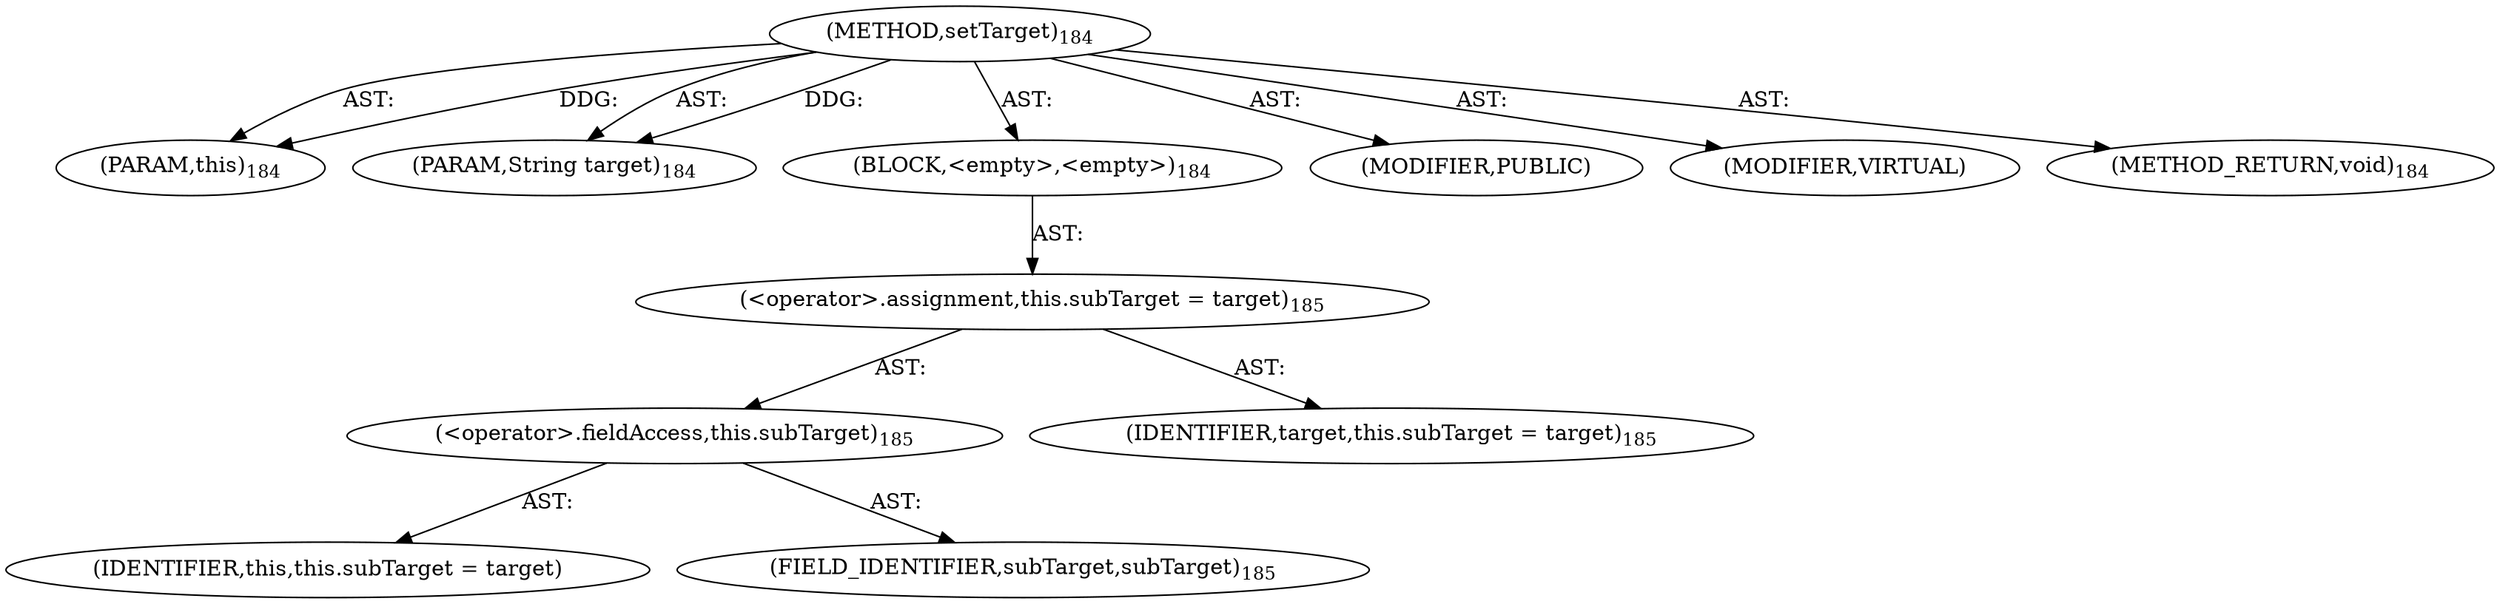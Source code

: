 digraph "setTarget" {  
"111669149703" [label = <(METHOD,setTarget)<SUB>184</SUB>> ]
"115964117003" [label = <(PARAM,this)<SUB>184</SUB>> ]
"115964117004" [label = <(PARAM,String target)<SUB>184</SUB>> ]
"25769803789" [label = <(BLOCK,&lt;empty&gt;,&lt;empty&gt;)<SUB>184</SUB>> ]
"30064771132" [label = <(&lt;operator&gt;.assignment,this.subTarget = target)<SUB>185</SUB>> ]
"30064771133" [label = <(&lt;operator&gt;.fieldAccess,this.subTarget)<SUB>185</SUB>> ]
"68719476776" [label = <(IDENTIFIER,this,this.subTarget = target)> ]
"55834574871" [label = <(FIELD_IDENTIFIER,subTarget,subTarget)<SUB>185</SUB>> ]
"68719476777" [label = <(IDENTIFIER,target,this.subTarget = target)<SUB>185</SUB>> ]
"133143986194" [label = <(MODIFIER,PUBLIC)> ]
"133143986195" [label = <(MODIFIER,VIRTUAL)> ]
"128849018887" [label = <(METHOD_RETURN,void)<SUB>184</SUB>> ]
  "111669149703" -> "115964117003"  [ label = "AST: "] 
  "111669149703" -> "115964117004"  [ label = "AST: "] 
  "111669149703" -> "25769803789"  [ label = "AST: "] 
  "111669149703" -> "133143986194"  [ label = "AST: "] 
  "111669149703" -> "133143986195"  [ label = "AST: "] 
  "111669149703" -> "128849018887"  [ label = "AST: "] 
  "25769803789" -> "30064771132"  [ label = "AST: "] 
  "30064771132" -> "30064771133"  [ label = "AST: "] 
  "30064771132" -> "68719476777"  [ label = "AST: "] 
  "30064771133" -> "68719476776"  [ label = "AST: "] 
  "30064771133" -> "55834574871"  [ label = "AST: "] 
  "111669149703" -> "115964117003"  [ label = "DDG: "] 
  "111669149703" -> "115964117004"  [ label = "DDG: "] 
}
